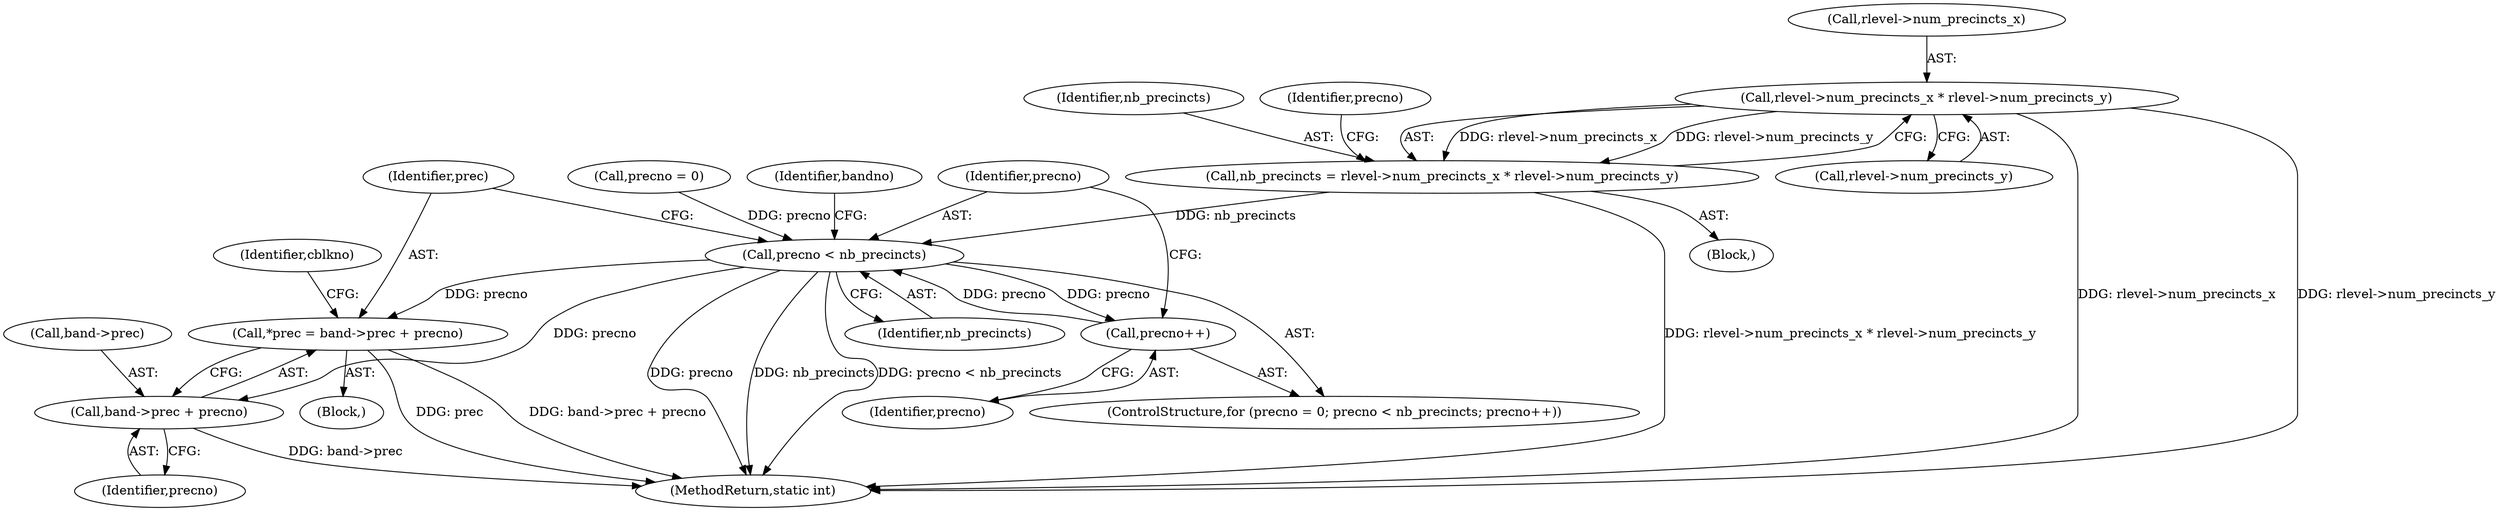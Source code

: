 digraph "0_FFmpeg_fe448cd28d674c3eff3072552eae366d0b659ce9@API" {
"1000247" [label="(Call,rlevel->num_precincts_x * rlevel->num_precincts_y)"];
"1000245" [label="(Call,nb_precincts = rlevel->num_precincts_x * rlevel->num_precincts_y)"];
"1000258" [label="(Call,precno < nb_precincts)"];
"1000261" [label="(Call,precno++)"];
"1000265" [label="(Call,*prec = band->prec + precno)"];
"1000267" [label="(Call,band->prec + precno)"];
"1000255" [label="(Call,precno = 0)"];
"1000267" [label="(Call,band->prec + precno)"];
"1000274" [label="(Identifier,cblkno)"];
"1000246" [label="(Identifier,nb_precincts)"];
"1000271" [label="(Identifier,precno)"];
"1000251" [label="(Call,rlevel->num_precincts_y)"];
"1000254" [label="(ControlStructure,for (precno = 0; precno < nb_precincts; precno++))"];
"1000265" [label="(Call,*prec = band->prec + precno)"];
"1000245" [label="(Call,nb_precincts = rlevel->num_precincts_x * rlevel->num_precincts_y)"];
"1000268" [label="(Call,band->prec)"];
"1001114" [label="(MethodReturn,static int)"];
"1000266" [label="(Identifier,prec)"];
"1000258" [label="(Call,precno < nb_precincts)"];
"1000262" [label="(Identifier,precno)"];
"1000263" [label="(Block,)"];
"1000256" [label="(Identifier,precno)"];
"1000247" [label="(Call,rlevel->num_precincts_x * rlevel->num_precincts_y)"];
"1000189" [label="(Block,)"];
"1000260" [label="(Identifier,nb_precincts)"];
"1000248" [label="(Call,rlevel->num_precincts_x)"];
"1000188" [label="(Identifier,bandno)"];
"1000259" [label="(Identifier,precno)"];
"1000261" [label="(Call,precno++)"];
"1000247" -> "1000245"  [label="AST: "];
"1000247" -> "1000251"  [label="CFG: "];
"1000248" -> "1000247"  [label="AST: "];
"1000251" -> "1000247"  [label="AST: "];
"1000245" -> "1000247"  [label="CFG: "];
"1000247" -> "1001114"  [label="DDG: rlevel->num_precincts_x"];
"1000247" -> "1001114"  [label="DDG: rlevel->num_precincts_y"];
"1000247" -> "1000245"  [label="DDG: rlevel->num_precincts_x"];
"1000247" -> "1000245"  [label="DDG: rlevel->num_precincts_y"];
"1000245" -> "1000189"  [label="AST: "];
"1000246" -> "1000245"  [label="AST: "];
"1000256" -> "1000245"  [label="CFG: "];
"1000245" -> "1001114"  [label="DDG: rlevel->num_precincts_x * rlevel->num_precincts_y"];
"1000245" -> "1000258"  [label="DDG: nb_precincts"];
"1000258" -> "1000254"  [label="AST: "];
"1000258" -> "1000260"  [label="CFG: "];
"1000259" -> "1000258"  [label="AST: "];
"1000260" -> "1000258"  [label="AST: "];
"1000266" -> "1000258"  [label="CFG: "];
"1000188" -> "1000258"  [label="CFG: "];
"1000258" -> "1001114"  [label="DDG: precno"];
"1000258" -> "1001114"  [label="DDG: nb_precincts"];
"1000258" -> "1001114"  [label="DDG: precno < nb_precincts"];
"1000261" -> "1000258"  [label="DDG: precno"];
"1000255" -> "1000258"  [label="DDG: precno"];
"1000258" -> "1000261"  [label="DDG: precno"];
"1000258" -> "1000265"  [label="DDG: precno"];
"1000258" -> "1000267"  [label="DDG: precno"];
"1000261" -> "1000254"  [label="AST: "];
"1000261" -> "1000262"  [label="CFG: "];
"1000262" -> "1000261"  [label="AST: "];
"1000259" -> "1000261"  [label="CFG: "];
"1000265" -> "1000263"  [label="AST: "];
"1000265" -> "1000267"  [label="CFG: "];
"1000266" -> "1000265"  [label="AST: "];
"1000267" -> "1000265"  [label="AST: "];
"1000274" -> "1000265"  [label="CFG: "];
"1000265" -> "1001114"  [label="DDG: band->prec + precno"];
"1000265" -> "1001114"  [label="DDG: prec"];
"1000267" -> "1000271"  [label="CFG: "];
"1000268" -> "1000267"  [label="AST: "];
"1000271" -> "1000267"  [label="AST: "];
"1000267" -> "1001114"  [label="DDG: band->prec"];
}
